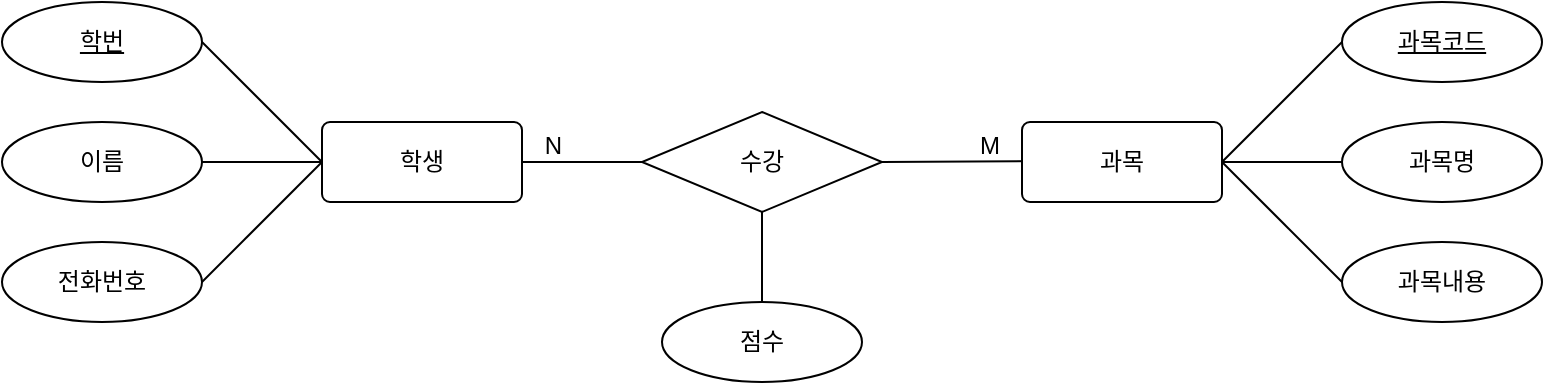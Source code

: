 <mxfile version="14.6.0" type="github">
  <diagram id="fvd31SJXxPiVMUXwA6WH" name="Page-1">
    <mxGraphModel dx="1095" dy="1063" grid="1" gridSize="10" guides="1" tooltips="1" connect="1" arrows="1" fold="1" page="1" pageScale="1" pageWidth="827" pageHeight="1169" math="0" shadow="0">
      <root>
        <mxCell id="0" />
        <mxCell id="1" parent="0" />
        <mxCell id="KTqwX2xPm23sNGMmGH5v-27" value="학생" style="rounded=1;arcSize=10;whiteSpace=wrap;html=1;align=center;" vertex="1" parent="1">
          <mxGeometry x="210" y="440" width="100" height="40" as="geometry" />
        </mxCell>
        <mxCell id="KTqwX2xPm23sNGMmGH5v-29" value="학번" style="ellipse;whiteSpace=wrap;html=1;align=center;fontStyle=4;" vertex="1" parent="1">
          <mxGeometry x="50" y="380" width="100" height="40" as="geometry" />
        </mxCell>
        <mxCell id="KTqwX2xPm23sNGMmGH5v-30" value="이름" style="ellipse;whiteSpace=wrap;html=1;align=center;" vertex="1" parent="1">
          <mxGeometry x="50" y="440" width="100" height="40" as="geometry" />
        </mxCell>
        <mxCell id="KTqwX2xPm23sNGMmGH5v-33" value="전화번호" style="ellipse;whiteSpace=wrap;html=1;align=center;" vertex="1" parent="1">
          <mxGeometry x="50" y="500" width="100" height="40" as="geometry" />
        </mxCell>
        <mxCell id="KTqwX2xPm23sNGMmGH5v-34" value="" style="endArrow=none;html=1;rounded=0;exitX=1;exitY=0.5;exitDx=0;exitDy=0;" edge="1" parent="1" source="KTqwX2xPm23sNGMmGH5v-29">
          <mxGeometry relative="1" as="geometry">
            <mxPoint x="120" y="420" as="sourcePoint" />
            <mxPoint x="210" y="460" as="targetPoint" />
          </mxGeometry>
        </mxCell>
        <mxCell id="KTqwX2xPm23sNGMmGH5v-35" value="" style="endArrow=none;html=1;rounded=0;entryX=0;entryY=0.5;entryDx=0;entryDy=0;exitX=1;exitY=0.5;exitDx=0;exitDy=0;" edge="1" parent="1" source="KTqwX2xPm23sNGMmGH5v-30" target="KTqwX2xPm23sNGMmGH5v-27">
          <mxGeometry relative="1" as="geometry">
            <mxPoint x="153" y="470" as="sourcePoint" />
            <mxPoint x="220" y="470" as="targetPoint" />
          </mxGeometry>
        </mxCell>
        <mxCell id="KTqwX2xPm23sNGMmGH5v-36" value="" style="endArrow=none;html=1;rounded=0;exitX=1;exitY=0.5;exitDx=0;exitDy=0;" edge="1" parent="1" source="KTqwX2xPm23sNGMmGH5v-33">
          <mxGeometry relative="1" as="geometry">
            <mxPoint x="170" y="430" as="sourcePoint" />
            <mxPoint x="210" y="460" as="targetPoint" />
          </mxGeometry>
        </mxCell>
        <mxCell id="KTqwX2xPm23sNGMmGH5v-43" value="수강" style="shape=rhombus;perimeter=rhombusPerimeter;whiteSpace=wrap;html=1;align=center;" vertex="1" parent="1">
          <mxGeometry x="370" y="435" width="120" height="50" as="geometry" />
        </mxCell>
        <mxCell id="KTqwX2xPm23sNGMmGH5v-44" value="" style="endArrow=none;html=1;rounded=0;entryX=1;entryY=0.5;entryDx=0;entryDy=0;exitX=0;exitY=0.5;exitDx=0;exitDy=0;" edge="1" parent="1" source="KTqwX2xPm23sNGMmGH5v-43" target="KTqwX2xPm23sNGMmGH5v-27">
          <mxGeometry relative="1" as="geometry">
            <mxPoint x="440" y="460" as="sourcePoint" />
            <mxPoint x="600" y="460" as="targetPoint" />
          </mxGeometry>
        </mxCell>
        <mxCell id="KTqwX2xPm23sNGMmGH5v-45" value="N" style="resizable=0;html=1;align=right;verticalAlign=bottom;" connectable="0" vertex="1" parent="KTqwX2xPm23sNGMmGH5v-44">
          <mxGeometry x="1" relative="1" as="geometry">
            <mxPoint x="20" as="offset" />
          </mxGeometry>
        </mxCell>
        <mxCell id="KTqwX2xPm23sNGMmGH5v-46" value="" style="endArrow=none;html=1;rounded=0;exitX=1;exitY=0.5;exitDx=0;exitDy=0;" edge="1" parent="1" source="KTqwX2xPm23sNGMmGH5v-43">
          <mxGeometry relative="1" as="geometry">
            <mxPoint x="490" y="459.5" as="sourcePoint" />
            <mxPoint x="570" y="459.5" as="targetPoint" />
          </mxGeometry>
        </mxCell>
        <mxCell id="KTqwX2xPm23sNGMmGH5v-47" value="M" style="resizable=0;html=1;align=right;verticalAlign=bottom;" connectable="0" vertex="1" parent="KTqwX2xPm23sNGMmGH5v-46">
          <mxGeometry x="1" relative="1" as="geometry">
            <mxPoint x="-20" y="1" as="offset" />
          </mxGeometry>
        </mxCell>
        <mxCell id="KTqwX2xPm23sNGMmGH5v-55" value="과목" style="rounded=1;arcSize=10;whiteSpace=wrap;html=1;align=center;" vertex="1" parent="1">
          <mxGeometry x="560" y="440" width="100" height="40" as="geometry" />
        </mxCell>
        <mxCell id="KTqwX2xPm23sNGMmGH5v-57" value="과목코드" style="ellipse;whiteSpace=wrap;html=1;align=center;fontStyle=4;" vertex="1" parent="1">
          <mxGeometry x="720" y="380" width="100" height="40" as="geometry" />
        </mxCell>
        <mxCell id="KTqwX2xPm23sNGMmGH5v-58" value="과목명" style="ellipse;whiteSpace=wrap;html=1;align=center;" vertex="1" parent="1">
          <mxGeometry x="720" y="440" width="100" height="40" as="geometry" />
        </mxCell>
        <mxCell id="KTqwX2xPm23sNGMmGH5v-59" value="과목내용" style="ellipse;whiteSpace=wrap;html=1;align=center;" vertex="1" parent="1">
          <mxGeometry x="720" y="500" width="100" height="40" as="geometry" />
        </mxCell>
        <mxCell id="KTqwX2xPm23sNGMmGH5v-67" value="" style="endArrow=none;html=1;rounded=0;entryX=0;entryY=0.5;entryDx=0;entryDy=0;exitX=1;exitY=0.5;exitDx=0;exitDy=0;" edge="1" parent="1" source="KTqwX2xPm23sNGMmGH5v-55" target="KTqwX2xPm23sNGMmGH5v-58">
          <mxGeometry relative="1" as="geometry">
            <mxPoint x="690" y="460" as="sourcePoint" />
            <mxPoint x="730" y="460" as="targetPoint" />
          </mxGeometry>
        </mxCell>
        <mxCell id="KTqwX2xPm23sNGMmGH5v-68" value="" style="endArrow=none;html=1;rounded=0;entryX=0;entryY=0.5;entryDx=0;entryDy=0;exitX=1;exitY=0.5;exitDx=0;exitDy=0;" edge="1" parent="1" source="KTqwX2xPm23sNGMmGH5v-55" target="KTqwX2xPm23sNGMmGH5v-59">
          <mxGeometry relative="1" as="geometry">
            <mxPoint x="680" y="470" as="sourcePoint" />
            <mxPoint x="730" y="470" as="targetPoint" />
          </mxGeometry>
        </mxCell>
        <mxCell id="KTqwX2xPm23sNGMmGH5v-69" value="" style="endArrow=none;html=1;rounded=0;entryX=0;entryY=0.5;entryDx=0;entryDy=0;" edge="1" parent="1" target="KTqwX2xPm23sNGMmGH5v-57">
          <mxGeometry relative="1" as="geometry">
            <mxPoint x="660" y="460" as="sourcePoint" />
            <mxPoint x="740" y="480" as="targetPoint" />
          </mxGeometry>
        </mxCell>
        <mxCell id="KTqwX2xPm23sNGMmGH5v-71" value="점수" style="ellipse;whiteSpace=wrap;html=1;align=center;" vertex="1" parent="1">
          <mxGeometry x="380" y="530" width="100" height="40" as="geometry" />
        </mxCell>
        <mxCell id="KTqwX2xPm23sNGMmGH5v-74" value="" style="endArrow=none;html=1;rounded=0;entryX=0.5;entryY=0;entryDx=0;entryDy=0;exitX=0.5;exitY=1;exitDx=0;exitDy=0;" edge="1" parent="1" source="KTqwX2xPm23sNGMmGH5v-43" target="KTqwX2xPm23sNGMmGH5v-71">
          <mxGeometry relative="1" as="geometry">
            <mxPoint x="430" y="490" as="sourcePoint" />
            <mxPoint x="574" y="510" as="targetPoint" />
          </mxGeometry>
        </mxCell>
      </root>
    </mxGraphModel>
  </diagram>
</mxfile>
